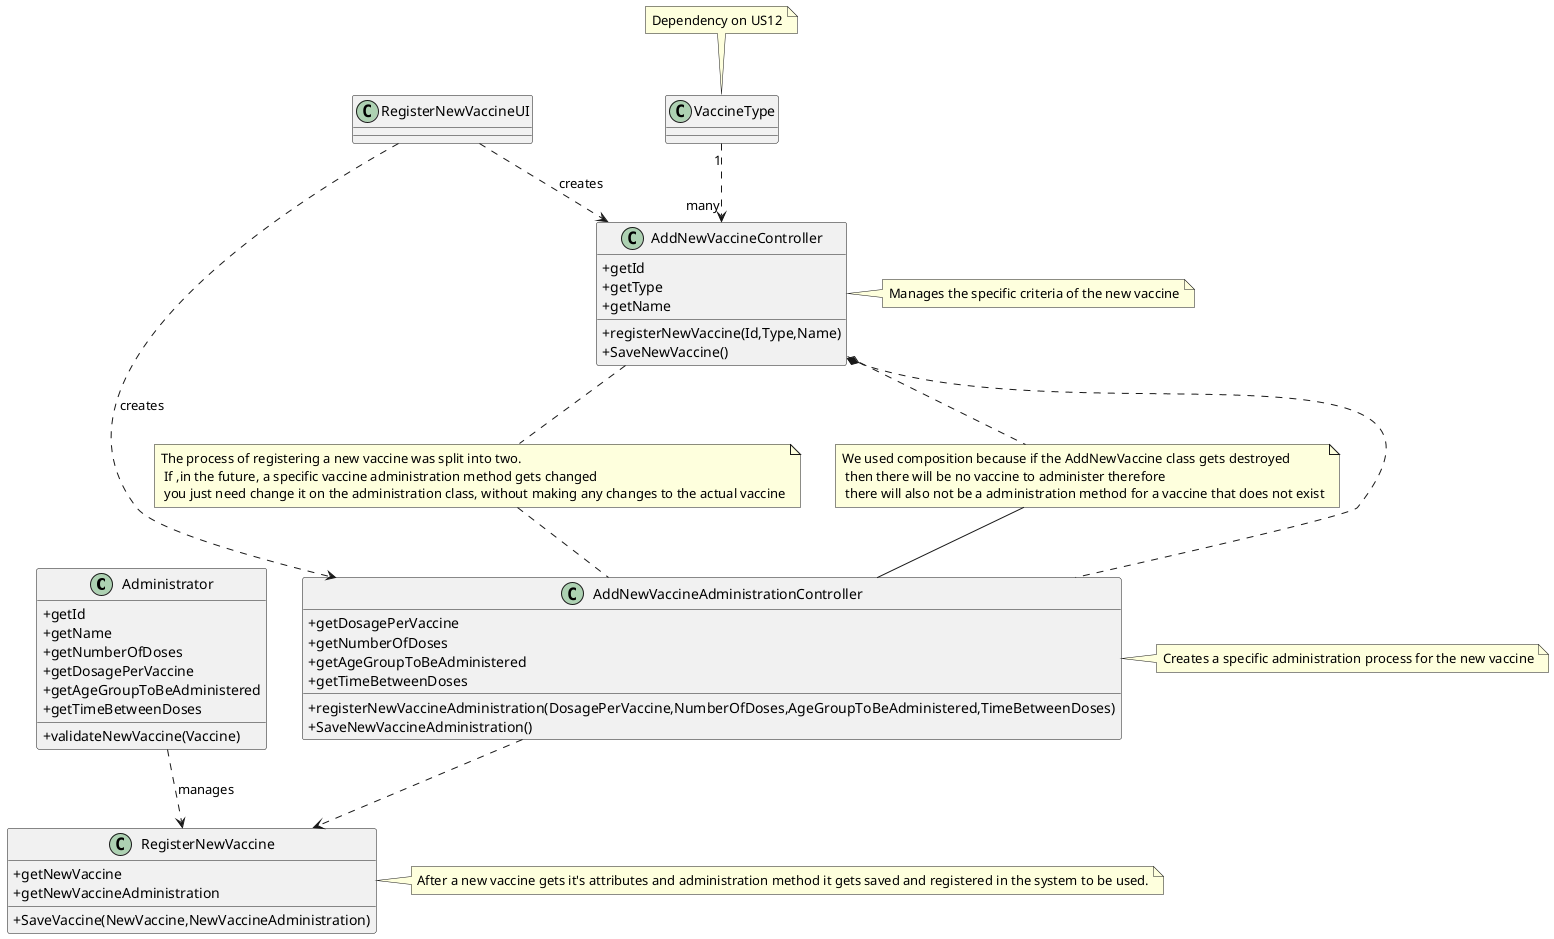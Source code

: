 @startuml
skinparam classAttributeIconSize 0



class Administrator {
   +getId
   +getName
   +getNumberOfDoses
   +getDosagePerVaccine
   +getAgeGroupToBeAdministered
   +getTimeBetweenDoses
   +validateNewVaccine(Vaccine)
}

class VaccineType
{
}

class AddNewVaccineController    {
  +getId
  +getType
  +getName
  +registerNewVaccine(Id,Type,Name)
  +SaveNewVaccine()
}
note right: Manages the specific criteria of the new vaccine

class AddNewVaccineAdministrationController    {
 +getDosagePerVaccine
 +getNumberOfDoses
 +getAgeGroupToBeAdministered
 +getTimeBetweenDoses
 +registerNewVaccineAdministration(DosagePerVaccine,NumberOfDoses,AgeGroupToBeAdministered,TimeBetweenDoses)
 +SaveNewVaccineAdministration()
}
note right: Creates a specific administration process for the new vaccine


class RegisterNewVaccine  {
+getNewVaccine
+getNewVaccineAdministration
+SaveVaccine(NewVaccine,NewVaccineAdministration)
}
note right: After a new vaccine gets it's attributes and administration method it gets saved and registered in the system to be used.

class RegisterNewVaccineUI  {
}



note top of VaccineType : Dependency on US12
note "The process of registering a new vaccine was split into two. \n If ,in the future, a specific vaccine administration method gets changed \n you just need change it on the administration class, without making any changes to the actual vaccine" as Note1
AddNewVaccineController .. Note1
VaccineType "1" ..> "many" AddNewVaccineController
Note1 .. AddNewVaccineAdministrationController
RegisterNewVaccineUI ..> AddNewVaccineController : creates
RegisterNewVaccineUI ..> AddNewVaccineAdministrationController: creates
AddNewVaccineController *.. AddNewVaccineAdministrationController
note "We used composition because if the AddNewVaccine class gets destroyed \n then there will be no vaccine to administer therefore \n there will also not be a administration method for a vaccine that does not exist" as Note2
AddNewVaccineController .. Note2
Note2 -- AddNewVaccineAdministrationController
AddNewVaccineAdministrationController ..> RegisterNewVaccine
Administrator ..> RegisterNewVaccine : manages



@enduml